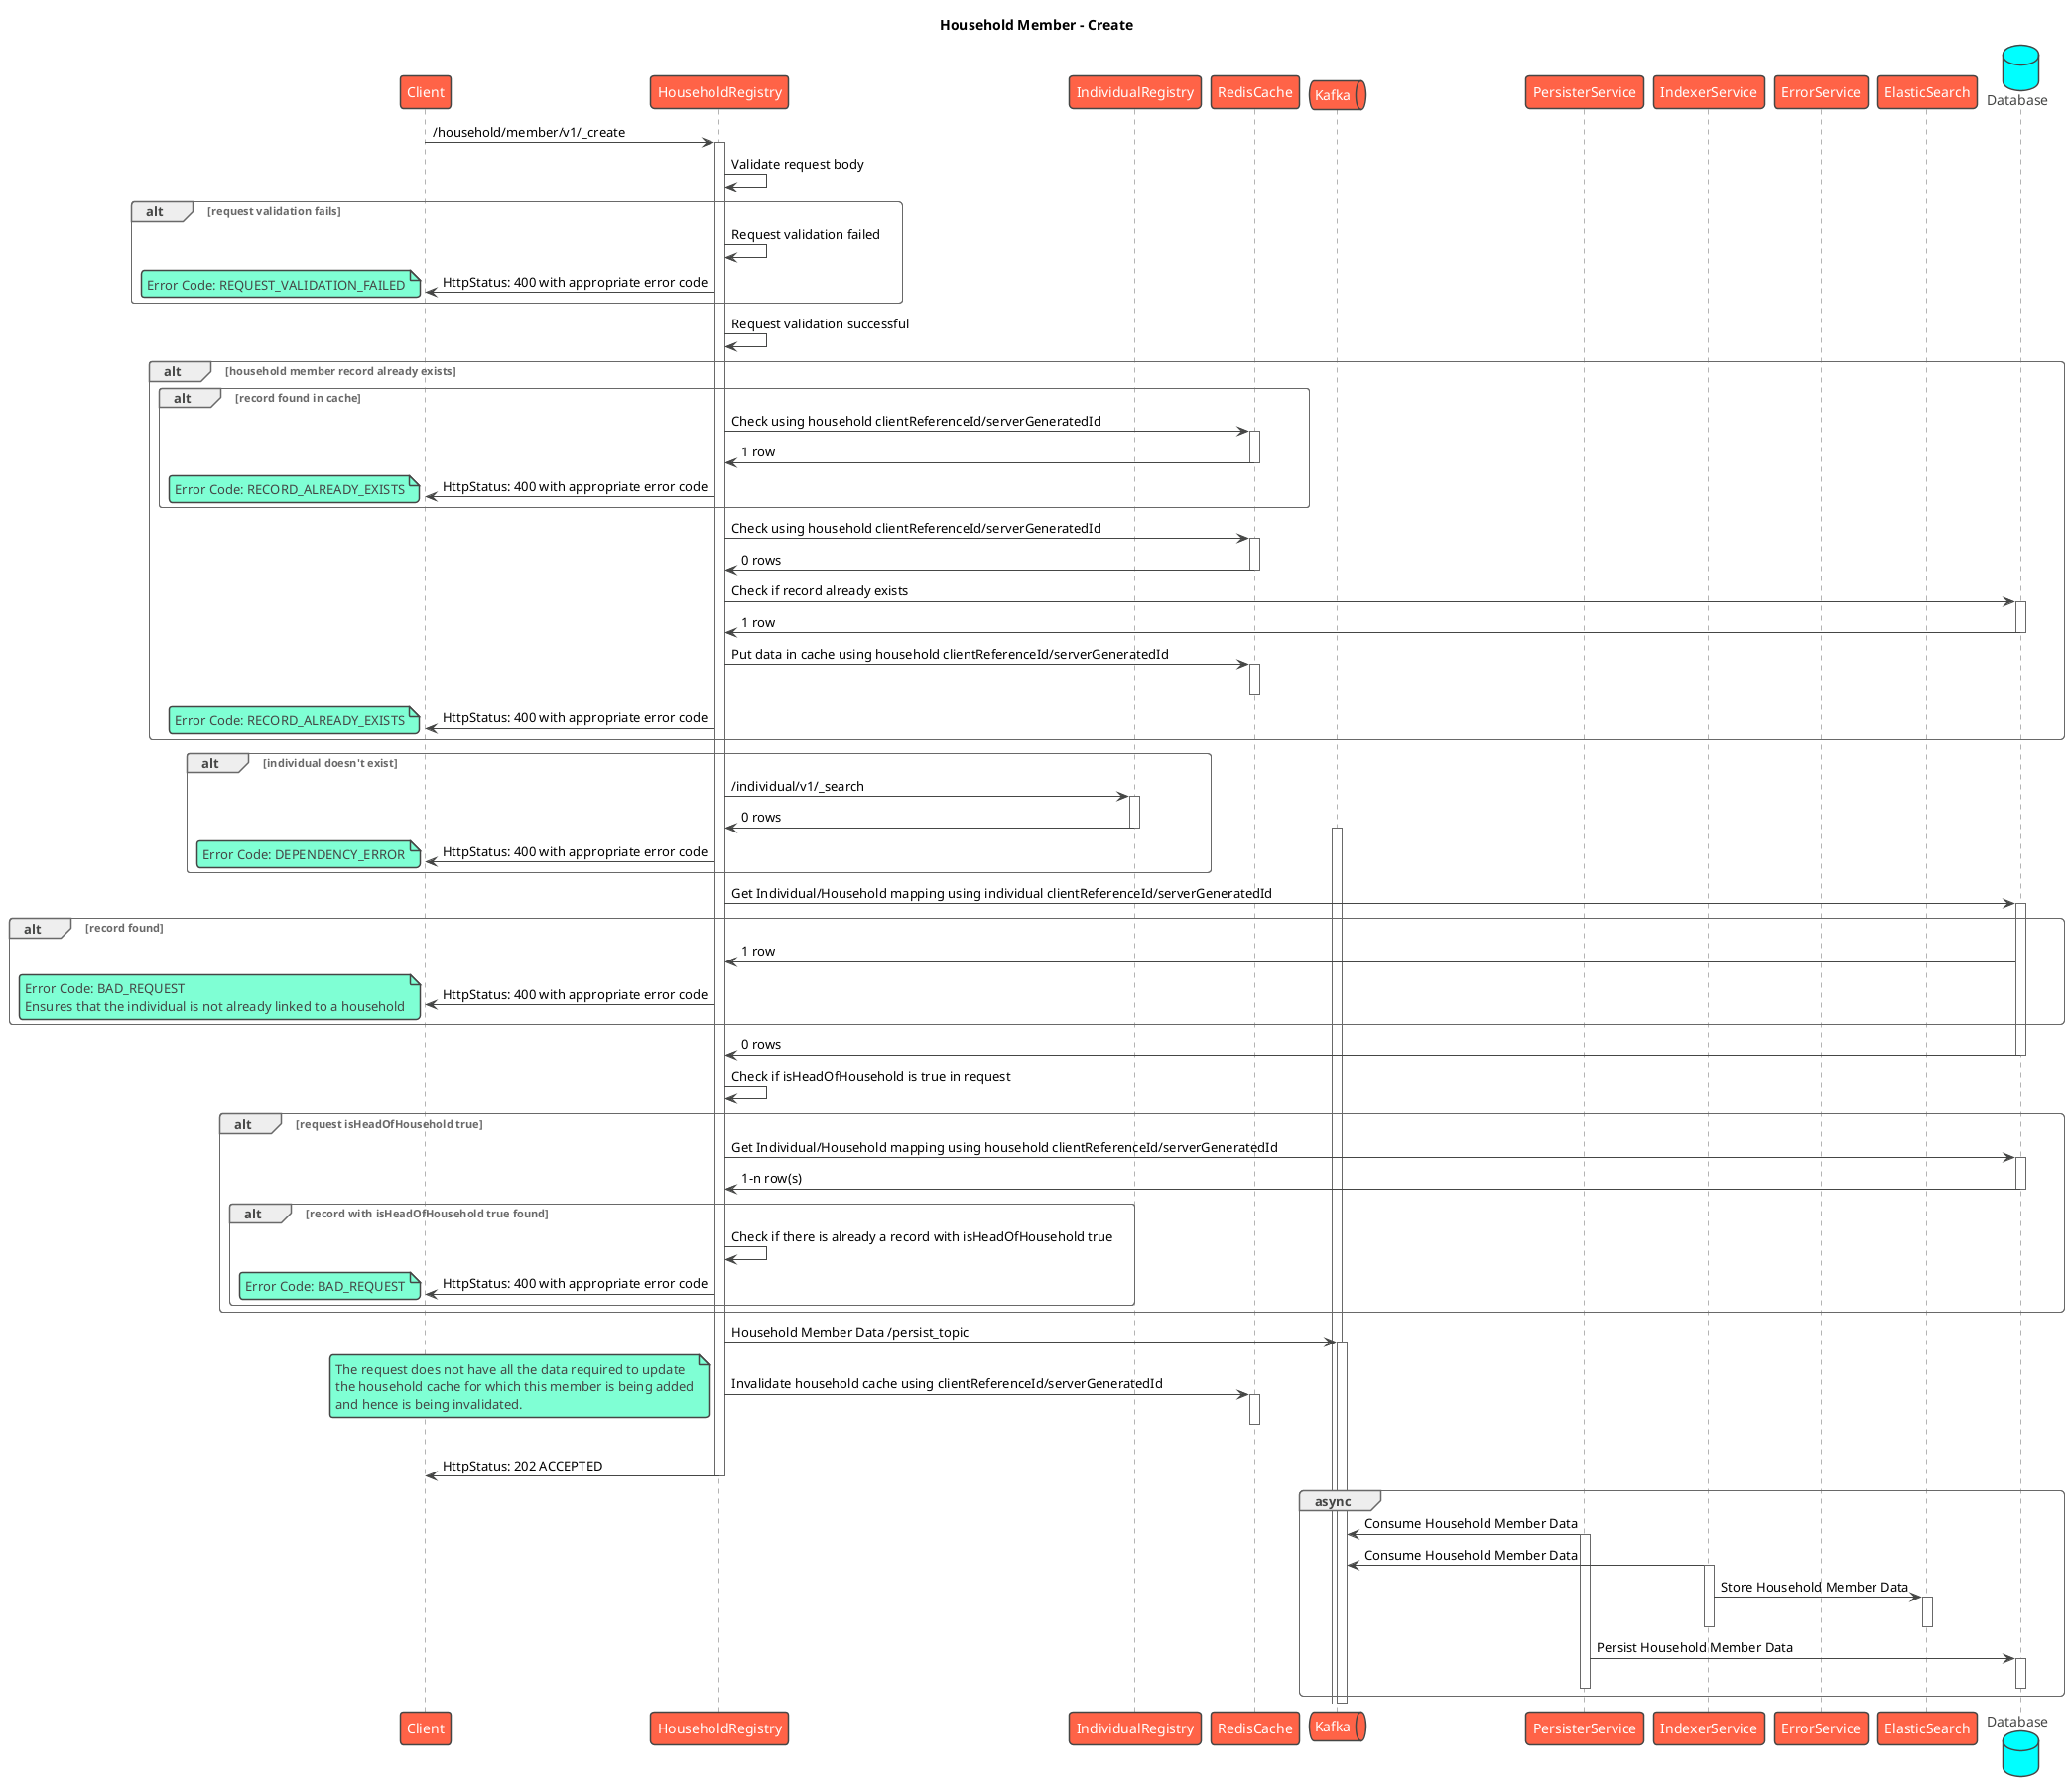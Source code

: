 @startuml
title Household Member - Create
!theme vibrant
participant Client as c
participant HouseholdRegistry as s
participant IndividualRegistry as s2
participant RedisCache as rc
queue Kafka as k
participant PersisterService as prs
participant IndexerService as idx
participant ErrorService as es
participant ElasticSearch as el
database Database as db
c -> s : /household/member/v1/_create
activate s
s -> s: Validate request body
alt request validation fails
    s -> s: Request validation failed
    s -> c: HttpStatus: 400 with appropriate error code
    note left
      Error Code: REQUEST_VALIDATION_FAILED
    end note
end

s -> s: Request validation successful
alt household member record already exists
    alt record found in cache
      s -> rc: Check using household clientReferenceId/serverGeneratedId
      activate rc
      rc -> s: 1 row
      deactivate rc
      s -> c: HttpStatus: 400 with appropriate error code
      note left
          Error Code: RECORD_ALREADY_EXISTS
      end note
    end
    s -> rc: Check using household clientReferenceId/serverGeneratedId
    activate rc
    rc -> s: 0 rows
    deactivate rc
    s -> db: Check if record already exists
    activate db
    db -> s: 1 row
    deactivate db
    s -> rc: Put data in cache using household clientReferenceId/serverGeneratedId
    activate rc
    deactivate rc
    s -> c: HttpStatus: 400 with appropriate error code
    note left
        Error Code: RECORD_ALREADY_EXISTS
    end note
end
alt individual doesn't exist
    s -> s2: /individual/v1/_search
    activate s2
    s2 -> s: 0 rows
    deactivate s2
    activate k
    s -> c: HttpStatus: 400 with appropriate error code
    note left
        Error Code: DEPENDENCY_ERROR
    end note
end
s -> db: Get Individual/Household mapping using individual clientReferenceId/serverGeneratedId
activate db
alt record found
  db -> s: 1 row
  s -> c: HttpStatus: 400 with appropriate error code
  note left
      Error Code: BAD_REQUEST
      Ensures that the individual is not already linked to a household
  end note
end
db -> s: 0 rows
deactivate db
s -> s: Check if isHeadOfHousehold is true in request
alt request isHeadOfHousehold true
  s -> db: Get Individual/Household mapping using household clientReferenceId/serverGeneratedId
  activate db
  db -> s: 1-n row(s)
  deactivate db
  alt record with isHeadOfHousehold true found
    s -> s: Check if there is already a record with isHeadOfHousehold true
    s -> c: HttpStatus: 400 with appropriate error code
    note left
        Error Code: BAD_REQUEST
    end note
  end
end

s -> k: Household Member Data /persist_topic
activate k
s -> rc: Invalidate household cache using clientReferenceId/serverGeneratedId
note left
  The request does not have all the data required to update
  the household cache for which this member is being added
  and hence is being invalidated.
end note
activate rc
deactivate rc
s -> c: HttpStatus: 202 ACCEPTED
deactivate s
group async
    prs -> k: Consume Household Member Data
    activate prs
    idx -> k: Consume Household Member Data
    activate idx
    idx -> el: Store Household Member Data
    activate el
    deactivate el
    deactivate idx
    prs -> db: Persist Household Member Data
    activate db
    deactivate db
    deactivate prs
end
deactivate k
@enduml